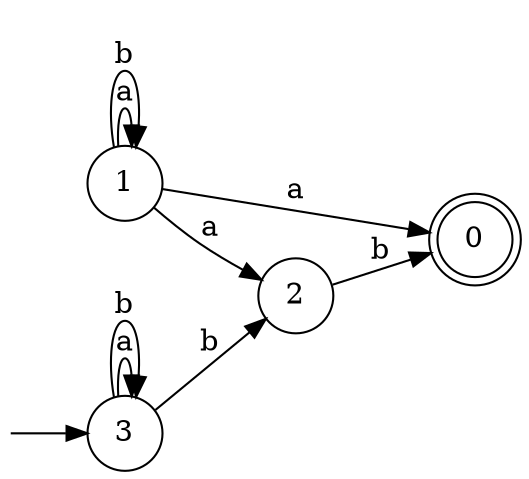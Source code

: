 digraph Automaton {
	 rankdir=LR
	0[shape=doublecircle]
	n3[shape=none label="" height=0 width=0 ]
	n3->3
	3[shape=circle]
	node [shape = circle]
	0
	1
	2
	3
	1 -> 0 [label="a"]
	1 -> 1 [label="a"]
	1 -> 2 [label="a"]
	1 -> 1 [label="b"]
	2 -> 0 [label="b"]
	3 -> 3 [label="a"]
	3 -> 2 [label="b"]
	3 -> 3 [label="b"]
}
